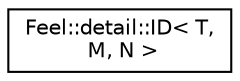 digraph "Graphical Class Hierarchy"
{
 // LATEX_PDF_SIZE
  edge [fontname="Helvetica",fontsize="10",labelfontname="Helvetica",labelfontsize="10"];
  node [fontname="Helvetica",fontsize="10",shape=record];
  rankdir="LR";
  Node0 [label="Feel::detail::ID\< T,\l M, N \>",height=0.2,width=0.4,color="black", fillcolor="white", style="filled",URL="$structFeel_1_1detail_1_1ID.html",tooltip=" "];
}
